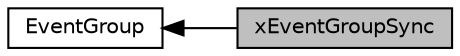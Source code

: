 digraph "xEventGroupSync"
{
  edge [fontname="Helvetica",fontsize="10",labelfontname="Helvetica",labelfontsize="10"];
  node [fontname="Helvetica",fontsize="10",shape=box];
  rankdir=LR;
  Node1 [label="xEventGroupSync",height=0.2,width=0.4,color="black", fillcolor="grey75", style="filled", fontcolor="black",tooltip=" "];
  Node2 [label="EventGroup",height=0.2,width=0.4,color="black", fillcolor="white", style="filled",URL="$group___event_group.html",tooltip=" "];
  Node2->Node1 [shape=plaintext, dir="back", style="solid"];
}

